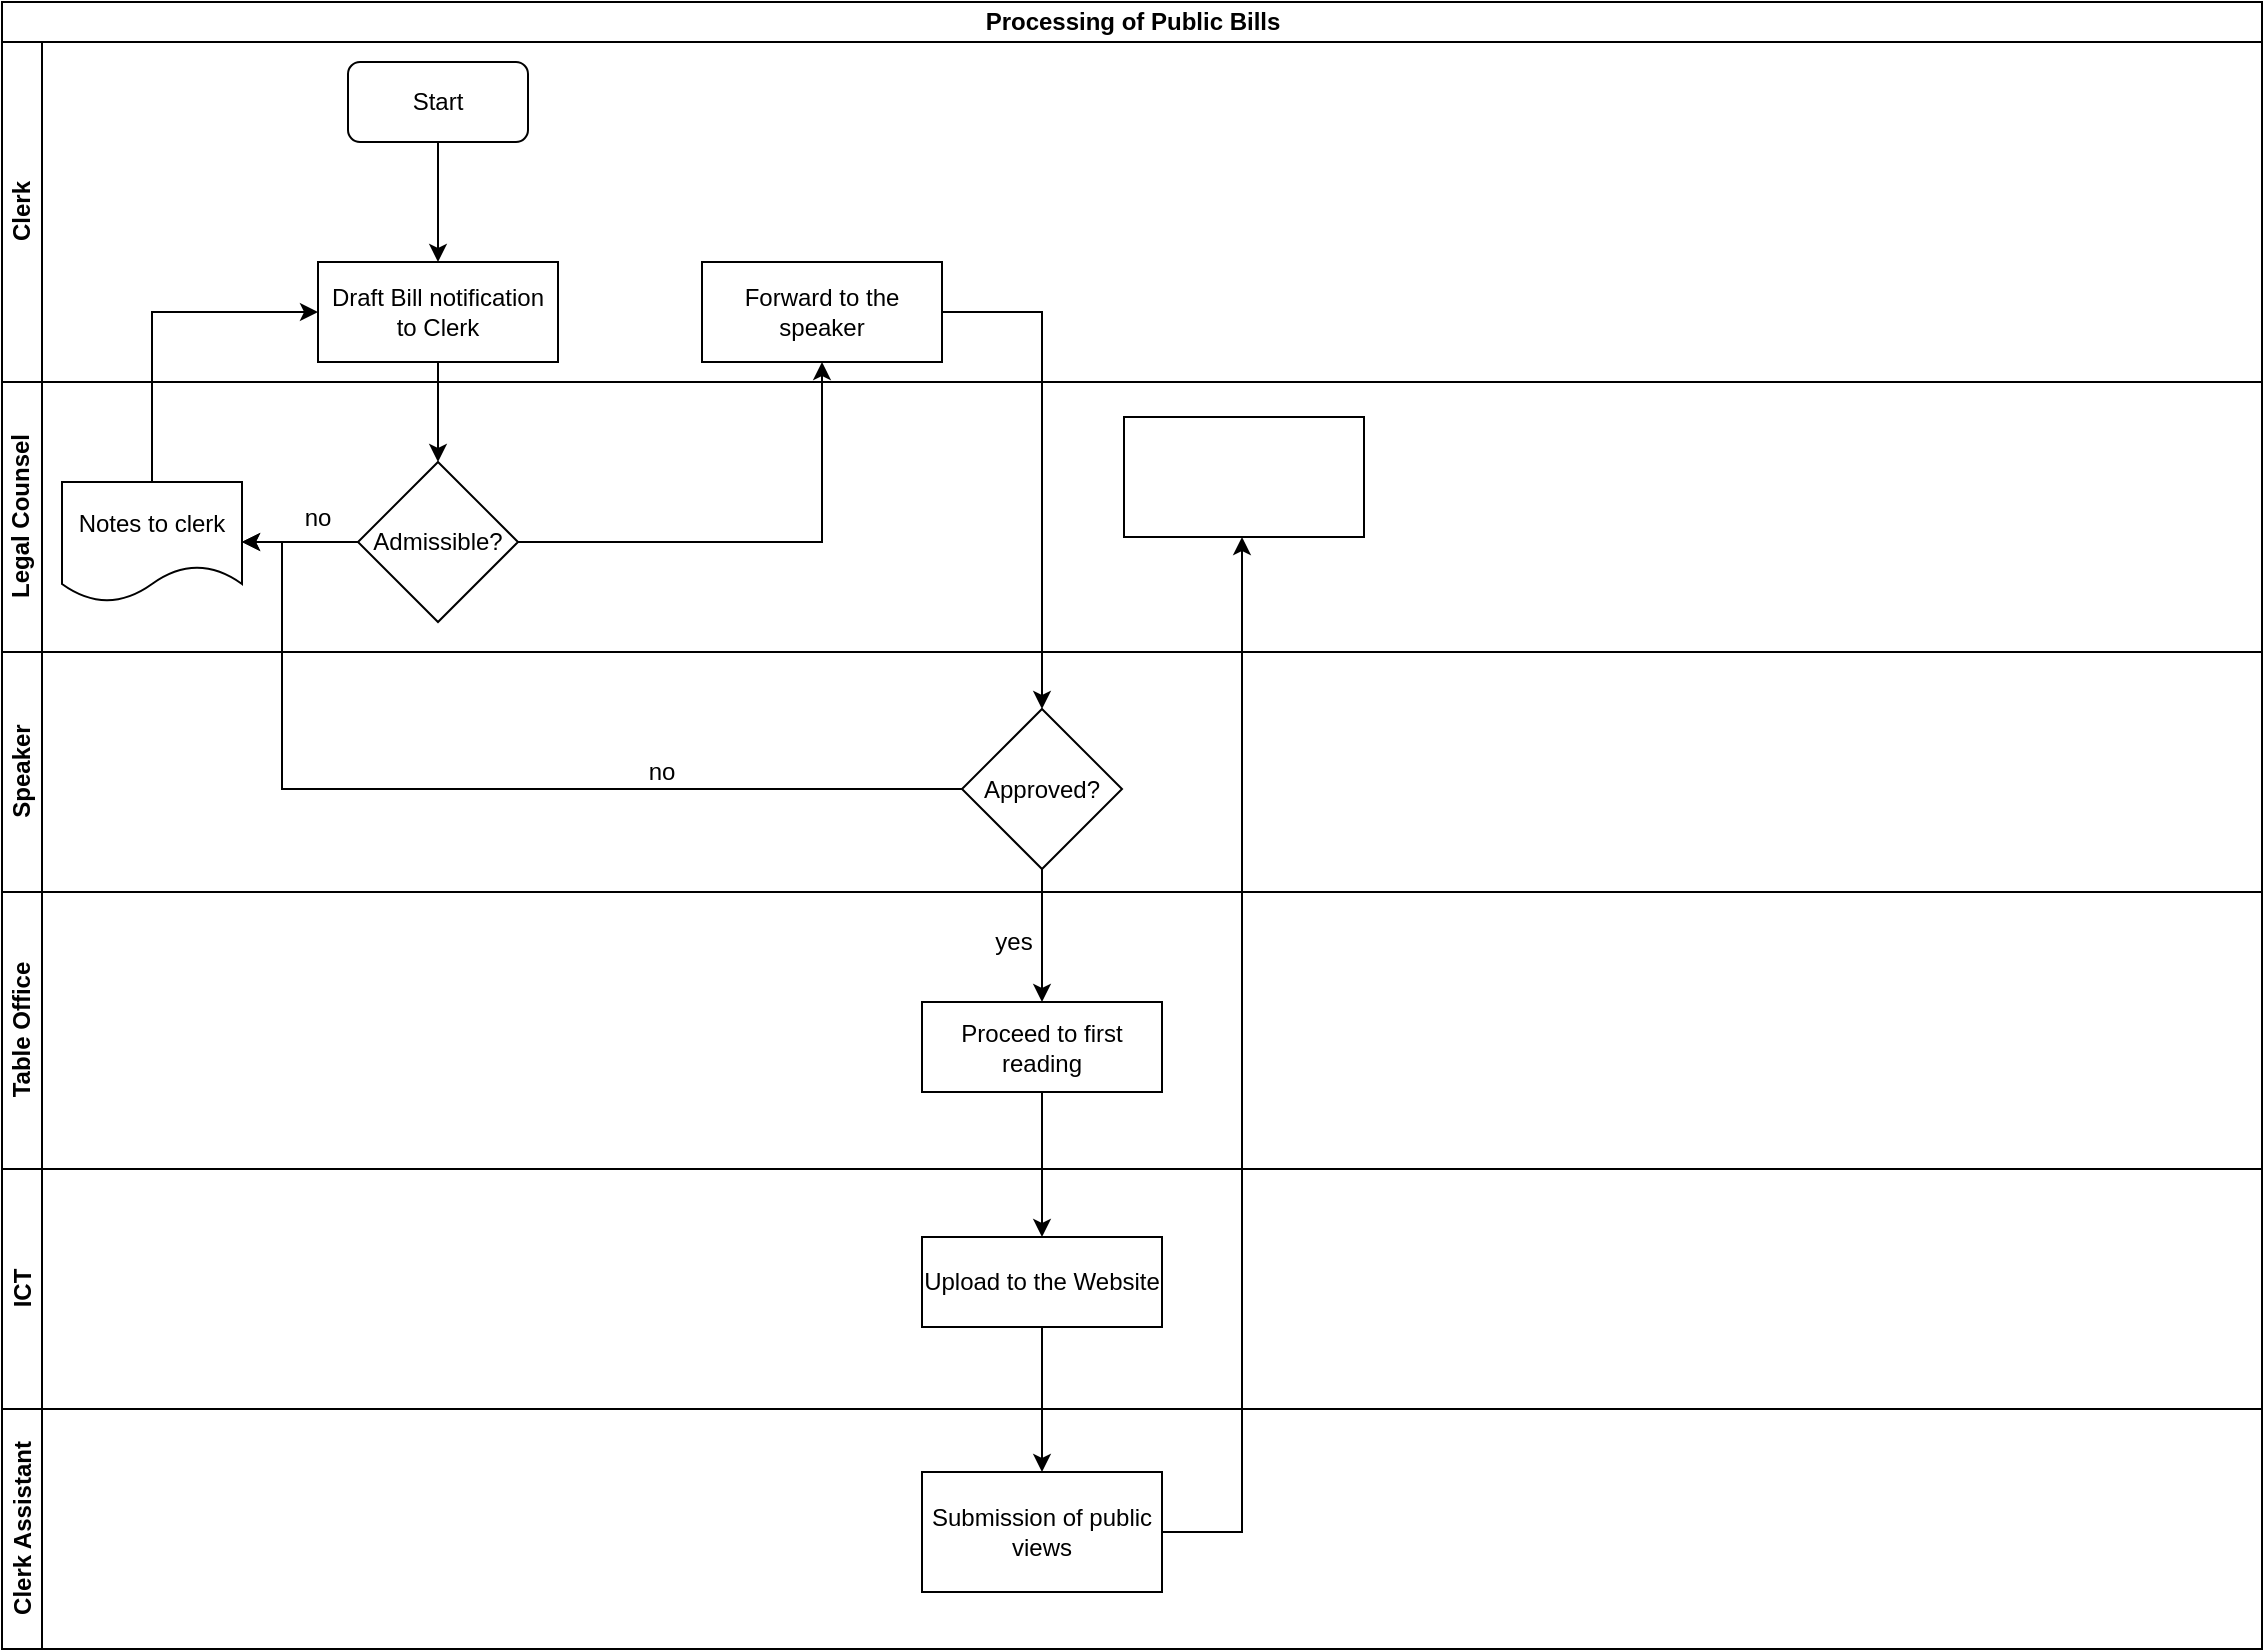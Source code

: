 <mxfile version="13.7.7" type="github">
  <diagram id="mP9wtIfBe_jxdlKhY_9U" name="Page-1">
    <mxGraphModel dx="910" dy="487" grid="1" gridSize="10" guides="1" tooltips="1" connect="1" arrows="1" fold="1" page="1" pageScale="1" pageWidth="1169" pageHeight="827" math="0" shadow="0">
      <root>
        <mxCell id="0" />
        <mxCell id="1" parent="0" />
        <mxCell id="AuAD-FIefWDgtdPpyPv2-1" value="Processing of Public Bills" style="swimlane;html=1;childLayout=stackLayout;resizeParent=1;resizeParentMax=0;horizontal=1;startSize=20;horizontalStack=0;" vertex="1" parent="1">
          <mxGeometry x="30" y="20" width="1130" height="823.5" as="geometry" />
        </mxCell>
        <mxCell id="AuAD-FIefWDgtdPpyPv2-2" value="Clerk" style="swimlane;html=1;startSize=20;horizontal=0;" vertex="1" parent="AuAD-FIefWDgtdPpyPv2-1">
          <mxGeometry y="20" width="1130" height="170" as="geometry" />
        </mxCell>
        <mxCell id="AuAD-FIefWDgtdPpyPv2-12" value="Start" style="rounded=1;whiteSpace=wrap;html=1;" vertex="1" parent="AuAD-FIefWDgtdPpyPv2-2">
          <mxGeometry x="173" y="10" width="90" height="40" as="geometry" />
        </mxCell>
        <mxCell id="AuAD-FIefWDgtdPpyPv2-25" value="Forward to the speaker" style="whiteSpace=wrap;html=1;rounded=0;" vertex="1" parent="AuAD-FIefWDgtdPpyPv2-2">
          <mxGeometry x="350" y="110" width="120" height="50" as="geometry" />
        </mxCell>
        <mxCell id="AuAD-FIefWDgtdPpyPv2-15" value="Draft Bill notification to Clerk" style="rounded=0;whiteSpace=wrap;html=1;" vertex="1" parent="AuAD-FIefWDgtdPpyPv2-2">
          <mxGeometry x="158" y="110" width="120" height="50" as="geometry" />
        </mxCell>
        <mxCell id="AuAD-FIefWDgtdPpyPv2-3" value="Legal Counsel" style="swimlane;html=1;startSize=20;horizontal=0;" vertex="1" parent="AuAD-FIefWDgtdPpyPv2-1">
          <mxGeometry y="190" width="1130" height="135" as="geometry" />
        </mxCell>
        <mxCell id="AuAD-FIefWDgtdPpyPv2-41" value="" style="whiteSpace=wrap;html=1;rounded=0;" vertex="1" parent="AuAD-FIefWDgtdPpyPv2-3">
          <mxGeometry x="561" y="17.5" width="120" height="60" as="geometry" />
        </mxCell>
        <mxCell id="AuAD-FIefWDgtdPpyPv2-23" value="no" style="text;html=1;strokeColor=none;fillColor=none;align=center;verticalAlign=middle;whiteSpace=wrap;rounded=0;" vertex="1" parent="AuAD-FIefWDgtdPpyPv2-3">
          <mxGeometry x="138" y="57.5" width="40" height="20" as="geometry" />
        </mxCell>
        <mxCell id="AuAD-FIefWDgtdPpyPv2-20" value="Notes to clerk" style="shape=document;whiteSpace=wrap;html=1;boundedLbl=1;" vertex="1" parent="AuAD-FIefWDgtdPpyPv2-3">
          <mxGeometry x="30" y="50" width="90" height="60" as="geometry" />
        </mxCell>
        <mxCell id="AuAD-FIefWDgtdPpyPv2-16" value="Admissible?" style="rhombus;whiteSpace=wrap;html=1;rounded=0;" vertex="1" parent="AuAD-FIefWDgtdPpyPv2-3">
          <mxGeometry x="178" y="40" width="80" height="80" as="geometry" />
        </mxCell>
        <mxCell id="AuAD-FIefWDgtdPpyPv2-19" value="" style="edgeStyle=orthogonalEdgeStyle;rounded=0;orthogonalLoop=1;jettySize=auto;html=1;entryX=1;entryY=0.5;entryDx=0;entryDy=0;" edge="1" parent="AuAD-FIefWDgtdPpyPv2-3" source="AuAD-FIefWDgtdPpyPv2-16" target="AuAD-FIefWDgtdPpyPv2-20">
          <mxGeometry relative="1" as="geometry">
            <mxPoint x="118" y="80" as="targetPoint" />
          </mxGeometry>
        </mxCell>
        <mxCell id="AuAD-FIefWDgtdPpyPv2-4" value="Speaker" style="swimlane;html=1;startSize=20;horizontal=0;" vertex="1" parent="AuAD-FIefWDgtdPpyPv2-1">
          <mxGeometry y="325" width="1130" height="120" as="geometry" />
        </mxCell>
        <mxCell id="AuAD-FIefWDgtdPpyPv2-38" value="no" style="text;html=1;strokeColor=none;fillColor=none;align=center;verticalAlign=middle;whiteSpace=wrap;rounded=0;" vertex="1" parent="AuAD-FIefWDgtdPpyPv2-4">
          <mxGeometry x="310" y="50" width="40" height="20" as="geometry" />
        </mxCell>
        <mxCell id="AuAD-FIefWDgtdPpyPv2-27" value="Approved?" style="rhombus;whiteSpace=wrap;html=1;rounded=0;" vertex="1" parent="AuAD-FIefWDgtdPpyPv2-4">
          <mxGeometry x="480" y="28.5" width="80" height="80" as="geometry" />
        </mxCell>
        <mxCell id="AuAD-FIefWDgtdPpyPv2-9" value="Table Office" style="swimlane;html=1;startSize=20;horizontal=0;" vertex="1" parent="AuAD-FIefWDgtdPpyPv2-1">
          <mxGeometry y="445" width="1130" height="138.5" as="geometry" />
        </mxCell>
        <mxCell id="AuAD-FIefWDgtdPpyPv2-31" value="yes" style="text;html=1;strokeColor=none;fillColor=none;align=center;verticalAlign=middle;whiteSpace=wrap;rounded=0;" vertex="1" parent="AuAD-FIefWDgtdPpyPv2-9">
          <mxGeometry x="486" y="15" width="40" height="20" as="geometry" />
        </mxCell>
        <mxCell id="AuAD-FIefWDgtdPpyPv2-29" value="Proceed to first reading" style="whiteSpace=wrap;html=1;rounded=0;" vertex="1" parent="AuAD-FIefWDgtdPpyPv2-9">
          <mxGeometry x="460" y="55" width="120" height="45" as="geometry" />
        </mxCell>
        <mxCell id="AuAD-FIefWDgtdPpyPv2-10" value="ICT" style="swimlane;html=1;startSize=20;horizontal=0;" vertex="1" parent="AuAD-FIefWDgtdPpyPv2-1">
          <mxGeometry y="583.5" width="1130" height="120" as="geometry" />
        </mxCell>
        <mxCell id="AuAD-FIefWDgtdPpyPv2-32" value="Upload to the Website" style="whiteSpace=wrap;html=1;rounded=0;" vertex="1" parent="AuAD-FIefWDgtdPpyPv2-10">
          <mxGeometry x="460" y="34" width="120" height="45" as="geometry" />
        </mxCell>
        <mxCell id="AuAD-FIefWDgtdPpyPv2-11" value="Clerk Assistant" style="swimlane;html=1;startSize=20;horizontal=0;" vertex="1" parent="AuAD-FIefWDgtdPpyPv2-1">
          <mxGeometry y="703.5" width="1130" height="120" as="geometry" />
        </mxCell>
        <mxCell id="AuAD-FIefWDgtdPpyPv2-34" value="Submission of public views" style="whiteSpace=wrap;html=1;rounded=0;" vertex="1" parent="AuAD-FIefWDgtdPpyPv2-11">
          <mxGeometry x="460" y="31.5" width="120" height="60" as="geometry" />
        </mxCell>
        <mxCell id="AuAD-FIefWDgtdPpyPv2-17" value="" style="edgeStyle=orthogonalEdgeStyle;rounded=0;orthogonalLoop=1;jettySize=auto;html=1;" edge="1" parent="AuAD-FIefWDgtdPpyPv2-1" source="AuAD-FIefWDgtdPpyPv2-15" target="AuAD-FIefWDgtdPpyPv2-16">
          <mxGeometry relative="1" as="geometry" />
        </mxCell>
        <mxCell id="AuAD-FIefWDgtdPpyPv2-22" value="" style="edgeStyle=orthogonalEdgeStyle;rounded=0;orthogonalLoop=1;jettySize=auto;html=1;entryX=0;entryY=0.5;entryDx=0;entryDy=0;" edge="1" parent="AuAD-FIefWDgtdPpyPv2-1" source="AuAD-FIefWDgtdPpyPv2-20" target="AuAD-FIefWDgtdPpyPv2-15">
          <mxGeometry relative="1" as="geometry">
            <mxPoint x="75" y="160" as="targetPoint" />
            <Array as="points">
              <mxPoint x="75" y="155" />
            </Array>
          </mxGeometry>
        </mxCell>
        <mxCell id="AuAD-FIefWDgtdPpyPv2-26" value="" style="edgeStyle=orthogonalEdgeStyle;rounded=0;orthogonalLoop=1;jettySize=auto;html=1;" edge="1" parent="AuAD-FIefWDgtdPpyPv2-1" source="AuAD-FIefWDgtdPpyPv2-16" target="AuAD-FIefWDgtdPpyPv2-25">
          <mxGeometry relative="1" as="geometry" />
        </mxCell>
        <mxCell id="AuAD-FIefWDgtdPpyPv2-28" value="" style="edgeStyle=orthogonalEdgeStyle;rounded=0;orthogonalLoop=1;jettySize=auto;html=1;" edge="1" parent="AuAD-FIefWDgtdPpyPv2-1" source="AuAD-FIefWDgtdPpyPv2-25" target="AuAD-FIefWDgtdPpyPv2-27">
          <mxGeometry relative="1" as="geometry" />
        </mxCell>
        <mxCell id="AuAD-FIefWDgtdPpyPv2-30" value="" style="edgeStyle=orthogonalEdgeStyle;rounded=0;orthogonalLoop=1;jettySize=auto;html=1;" edge="1" parent="AuAD-FIefWDgtdPpyPv2-1" source="AuAD-FIefWDgtdPpyPv2-27" target="AuAD-FIefWDgtdPpyPv2-29">
          <mxGeometry relative="1" as="geometry" />
        </mxCell>
        <mxCell id="AuAD-FIefWDgtdPpyPv2-33" value="" style="edgeStyle=orthogonalEdgeStyle;rounded=0;orthogonalLoop=1;jettySize=auto;html=1;" edge="1" parent="AuAD-FIefWDgtdPpyPv2-1" source="AuAD-FIefWDgtdPpyPv2-29" target="AuAD-FIefWDgtdPpyPv2-32">
          <mxGeometry relative="1" as="geometry" />
        </mxCell>
        <mxCell id="AuAD-FIefWDgtdPpyPv2-35" value="" style="edgeStyle=orthogonalEdgeStyle;rounded=0;orthogonalLoop=1;jettySize=auto;html=1;" edge="1" parent="AuAD-FIefWDgtdPpyPv2-1" source="AuAD-FIefWDgtdPpyPv2-32" target="AuAD-FIefWDgtdPpyPv2-34">
          <mxGeometry relative="1" as="geometry" />
        </mxCell>
        <mxCell id="AuAD-FIefWDgtdPpyPv2-37" value="" style="edgeStyle=orthogonalEdgeStyle;rounded=0;orthogonalLoop=1;jettySize=auto;html=1;entryX=1;entryY=0.5;entryDx=0;entryDy=0;" edge="1" parent="AuAD-FIefWDgtdPpyPv2-1" source="AuAD-FIefWDgtdPpyPv2-27" target="AuAD-FIefWDgtdPpyPv2-20">
          <mxGeometry relative="1" as="geometry">
            <mxPoint x="420" y="393.5" as="targetPoint" />
            <Array as="points">
              <mxPoint x="140" y="394" />
              <mxPoint x="140" y="270" />
            </Array>
          </mxGeometry>
        </mxCell>
        <mxCell id="AuAD-FIefWDgtdPpyPv2-42" value="" style="edgeStyle=orthogonalEdgeStyle;rounded=0;orthogonalLoop=1;jettySize=auto;html=1;" edge="1" parent="AuAD-FIefWDgtdPpyPv2-1" source="AuAD-FIefWDgtdPpyPv2-34" target="AuAD-FIefWDgtdPpyPv2-41">
          <mxGeometry relative="1" as="geometry">
            <Array as="points">
              <mxPoint x="620" y="765" />
            </Array>
          </mxGeometry>
        </mxCell>
        <mxCell id="AuAD-FIefWDgtdPpyPv2-14" value="" style="edgeStyle=orthogonalEdgeStyle;rounded=0;orthogonalLoop=1;jettySize=auto;html=1;" edge="1" parent="1" source="AuAD-FIefWDgtdPpyPv2-12">
          <mxGeometry relative="1" as="geometry">
            <mxPoint x="248" y="150" as="targetPoint" />
          </mxGeometry>
        </mxCell>
      </root>
    </mxGraphModel>
  </diagram>
</mxfile>
